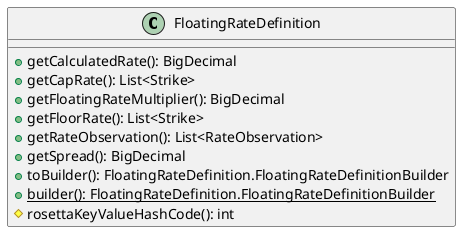 @startuml

    class FloatingRateDefinition [[FloatingRateDefinition.html]] {
        +getCalculatedRate(): BigDecimal
        +getCapRate(): List<Strike>
        +getFloatingRateMultiplier(): BigDecimal
        +getFloorRate(): List<Strike>
        +getRateObservation(): List<RateObservation>
        +getSpread(): BigDecimal
        +toBuilder(): FloatingRateDefinition.FloatingRateDefinitionBuilder
        {static} +builder(): FloatingRateDefinition.FloatingRateDefinitionBuilder
        #rosettaKeyValueHashCode(): int
    }

@enduml
